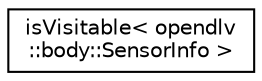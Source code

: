 digraph "Graphical Class Hierarchy"
{
 // LATEX_PDF_SIZE
  edge [fontname="Helvetica",fontsize="10",labelfontname="Helvetica",labelfontsize="10"];
  node [fontname="Helvetica",fontsize="10",shape=record];
  rankdir="LR";
  Node0 [label="isVisitable\< opendlv\l::body::SensorInfo \>",height=0.2,width=0.4,color="black", fillcolor="white", style="filled",URL="$structisVisitable_3_01opendlv_1_1body_1_1SensorInfo_01_4.html",tooltip=" "];
}
